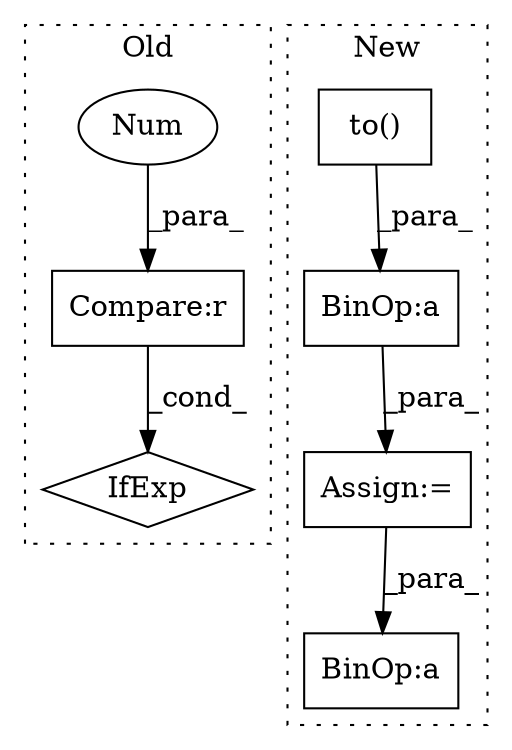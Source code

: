 digraph G {
subgraph cluster0 {
1 [label="IfExp" a="51" s="3933,3943" l="4,7" shape="diamond"];
3 [label="Compare:r" a="40" s="3937" l="6" shape="box"];
5 [label="Num" a="76" s="3942" l="1" shape="ellipse"];
label = "Old";
style="dotted";
}
subgraph cluster1 {
2 [label="to()" a="75" s="3681" l="32" shape="box"];
4 [label="Assign:=" a="68" s="3671" l="3" shape="box"];
6 [label="BinOp:a" a="82" s="3773" l="1" shape="box"];
7 [label="BinOp:a" a="82" s="3676" l="3" shape="box"];
label = "New";
style="dotted";
}
2 -> 7 [label="_para_"];
3 -> 1 [label="_cond_"];
4 -> 6 [label="_para_"];
5 -> 3 [label="_para_"];
7 -> 4 [label="_para_"];
}